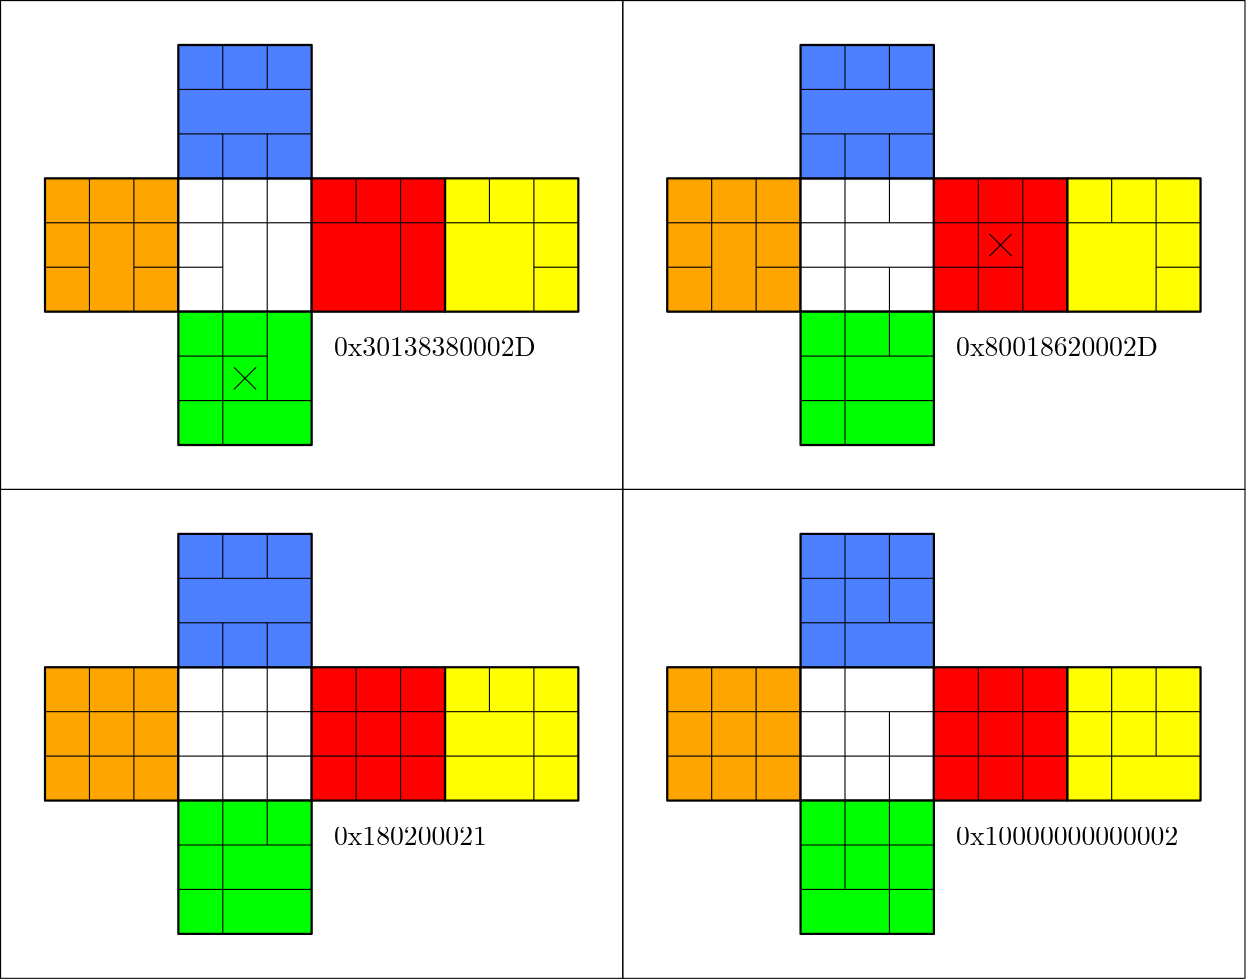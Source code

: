 <?xml version="1.0"?>
<!DOCTYPE ipe SYSTEM "ipe.dtd">
<ipe version="70218" creator="Ipe 7.2.24">
<info created="D:20221217203729" modified="D:20230113142706"/>
<ipestyle name="basic">
<symbol name="arrow/arc(spx)">
<path stroke="sym-stroke" fill="sym-stroke" pen="sym-pen">
0 0 m
-1 0.333 l
-1 -0.333 l
h
</path>
</symbol>
<symbol name="arrow/farc(spx)">
<path stroke="sym-stroke" fill="white" pen="sym-pen">
0 0 m
-1 0.333 l
-1 -0.333 l
h
</path>
</symbol>
<symbol name="arrow/ptarc(spx)">
<path stroke="sym-stroke" fill="sym-stroke" pen="sym-pen">
0 0 m
-1 0.333 l
-0.8 0 l
-1 -0.333 l
h
</path>
</symbol>
<symbol name="arrow/fptarc(spx)">
<path stroke="sym-stroke" fill="white" pen="sym-pen">
0 0 m
-1 0.333 l
-0.8 0 l
-1 -0.333 l
h
</path>
</symbol>
<symbol name="mark/circle(sx)" transformations="translations">
<path fill="sym-stroke">
0.6 0 0 0.6 0 0 e
0.4 0 0 0.4 0 0 e
</path>
</symbol>
<symbol name="mark/disk(sx)" transformations="translations">
<path fill="sym-stroke">
0.6 0 0 0.6 0 0 e
</path>
</symbol>
<symbol name="mark/fdisk(sfx)" transformations="translations">
<group>
<path fill="sym-fill">
0.5 0 0 0.5 0 0 e
</path>
<path fill="sym-stroke" fillrule="eofill">
0.6 0 0 0.6 0 0 e
0.4 0 0 0.4 0 0 e
</path>
</group>
</symbol>
<symbol name="mark/box(sx)" transformations="translations">
<path fill="sym-stroke" fillrule="eofill">
-0.6 -0.6 m
0.6 -0.6 l
0.6 0.6 l
-0.6 0.6 l
h
-0.4 -0.4 m
0.4 -0.4 l
0.4 0.4 l
-0.4 0.4 l
h
</path>
</symbol>
<symbol name="mark/square(sx)" transformations="translations">
<path fill="sym-stroke">
-0.6 -0.6 m
0.6 -0.6 l
0.6 0.6 l
-0.6 0.6 l
h
</path>
</symbol>
<symbol name="mark/fsquare(sfx)" transformations="translations">
<group>
<path fill="sym-fill">
-0.5 -0.5 m
0.5 -0.5 l
0.5 0.5 l
-0.5 0.5 l
h
</path>
<path fill="sym-stroke" fillrule="eofill">
-0.6 -0.6 m
0.6 -0.6 l
0.6 0.6 l
-0.6 0.6 l
h
-0.4 -0.4 m
0.4 -0.4 l
0.4 0.4 l
-0.4 0.4 l
h
</path>
</group>
</symbol>
<symbol name="mark/cross(sx)" transformations="translations">
<group>
<path fill="sym-stroke">
-0.43 -0.57 m
0.57 0.43 l
0.43 0.57 l
-0.57 -0.43 l
h
</path>
<path fill="sym-stroke">
-0.43 0.57 m
0.57 -0.43 l
0.43 -0.57 l
-0.57 0.43 l
h
</path>
</group>
</symbol>
<symbol name="arrow/fnormal(spx)">
<path stroke="sym-stroke" fill="white" pen="sym-pen">
0 0 m
-1 0.333 l
-1 -0.333 l
h
</path>
</symbol>
<symbol name="arrow/pointed(spx)">
<path stroke="sym-stroke" fill="sym-stroke" pen="sym-pen">
0 0 m
-1 0.333 l
-0.8 0 l
-1 -0.333 l
h
</path>
</symbol>
<symbol name="arrow/fpointed(spx)">
<path stroke="sym-stroke" fill="white" pen="sym-pen">
0 0 m
-1 0.333 l
-0.8 0 l
-1 -0.333 l
h
</path>
</symbol>
<symbol name="arrow/linear(spx)">
<path stroke="sym-stroke" pen="sym-pen">
-1 0.333 m
0 0 l
-1 -0.333 l
</path>
</symbol>
<symbol name="arrow/fdouble(spx)">
<path stroke="sym-stroke" fill="white" pen="sym-pen">
0 0 m
-1 0.333 l
-1 -0.333 l
h
-1 0 m
-2 0.333 l
-2 -0.333 l
h
</path>
</symbol>
<symbol name="arrow/double(spx)">
<path stroke="sym-stroke" fill="sym-stroke" pen="sym-pen">
0 0 m
-1 0.333 l
-1 -0.333 l
h
-1 0 m
-2 0.333 l
-2 -0.333 l
h
</path>
</symbol>
<symbol name="arrow/mid-normal(spx)">
<path stroke="sym-stroke" fill="sym-stroke" pen="sym-pen">
0.5 0 m
-0.5 0.333 l
-0.5 -0.333 l
h
</path>
</symbol>
<symbol name="arrow/mid-fnormal(spx)">
<path stroke="sym-stroke" fill="white" pen="sym-pen">
0.5 0 m
-0.5 0.333 l
-0.5 -0.333 l
h
</path>
</symbol>
<symbol name="arrow/mid-pointed(spx)">
<path stroke="sym-stroke" fill="sym-stroke" pen="sym-pen">
0.5 0 m
-0.5 0.333 l
-0.3 0 l
-0.5 -0.333 l
h
</path>
</symbol>
<symbol name="arrow/mid-fpointed(spx)">
<path stroke="sym-stroke" fill="white" pen="sym-pen">
0.5 0 m
-0.5 0.333 l
-0.3 0 l
-0.5 -0.333 l
h
</path>
</symbol>
<symbol name="arrow/mid-double(spx)">
<path stroke="sym-stroke" fill="sym-stroke" pen="sym-pen">
1 0 m
0 0.333 l
0 -0.333 l
h
0 0 m
-1 0.333 l
-1 -0.333 l
h
</path>
</symbol>
<symbol name="arrow/mid-fdouble(spx)">
<path stroke="sym-stroke" fill="white" pen="sym-pen">
1 0 m
0 0.333 l
0 -0.333 l
h
0 0 m
-1 0.333 l
-1 -0.333 l
h
</path>
</symbol>
<anglesize name="22.5 deg" value="22.5"/>
<anglesize name="30 deg" value="30"/>
<anglesize name="45 deg" value="45"/>
<anglesize name="60 deg" value="60"/>
<anglesize name="90 deg" value="90"/>
<arrowsize name="large" value="10"/>
<arrowsize name="small" value="5"/>
<arrowsize name="tiny" value="3"/>
<color name="blue" value="0 0 1"/>
<color name="brown" value="0.647 0.165 0.165"/>
<color name="darkblue" value="0 0 0.545"/>
<color name="darkcyan" value="0 0.545 0.545"/>
<color name="darkgray" value="0.663"/>
<color name="darkgreen" value="0 0.392 0"/>
<color name="darkmagenta" value="0.545 0 0.545"/>
<color name="darkorange" value="1 0.549 0"/>
<color name="darkred" value="0.545 0 0"/>
<color name="gold" value="1 0.843 0"/>
<color name="gray" value="0.745"/>
<color name="green" value="0 1 0"/>
<color name="lightblue" value="0.678 0.847 0.902"/>
<color name="lightcyan" value="0.878 1 1"/>
<color name="lightgray" value="0.827"/>
<color name="lightgreen" value="0.565 0.933 0.565"/>
<color name="lightyellow" value="1 1 0.878"/>
<color name="navy" value="0 0 0.502"/>
<color name="orange" value="1 0.647 0"/>
<color name="pink" value="1 0.753 0.796"/>
<color name="purple" value="0.627 0.125 0.941"/>
<color name="red" value="1 0 0"/>
<color name="seagreen" value="0.18 0.545 0.341"/>
<color name="turquoise" value="0.251 0.878 0.816"/>
<color name="violet" value="0.933 0.51 0.933"/>
<color name="yellow" value="1 1 0"/>
<dashstyle name="dash dot dotted" value="[4 2 1 2 1 2] 0"/>
<dashstyle name="dash dotted" value="[4 2 1 2] 0"/>
<dashstyle name="dashed" value="[4] 0"/>
<dashstyle name="dotted" value="[1 3] 0"/>
<gridsize name="10 pts (~3.5 mm)" value="10"/>
<gridsize name="14 pts (~5 mm)" value="14"/>
<gridsize name="16 pts (~6 mm)" value="16"/>
<gridsize name="20 pts (~7 mm)" value="20"/>
<gridsize name="28 pts (~10 mm)" value="28"/>
<gridsize name="32 pts (~12 mm)" value="32"/>
<gridsize name="4 pts" value="4"/>
<gridsize name="56 pts (~20 mm)" value="56"/>
<gridsize name="8 pts (~3 mm)" value="8"/>
<opacity name="10%" value="0.1"/>
<opacity name="30%" value="0.3"/>
<opacity name="50%" value="0.5"/>
<opacity name="75%" value="0.75"/>
<pen name="fat" value="1.2"/>
<pen name="heavier" value="0.8"/>
<pen name="ultrafat" value="2"/>
<symbolsize name="large" value="5"/>
<symbolsize name="small" value="2"/>
<symbolsize name="tiny" value="1.1"/>
<textsize name="Huge" value="\Huge"/>
<textsize name="LARGE" value="\LARGE"/>
<textsize name="Large" value="\Large"/>
<textsize name="footnote" value="\footnotesize"/>
<textsize name="huge" value="\huge"/>
<textsize name="large" value="\large"/>
<textsize name="small" value="\small"/>
<textsize name="tiny" value="\tiny"/>
<textstyle name="center" begin="\begin{center}" end="\end{center}"/>
<textstyle name="item" begin="\begin{itemize}\item{}" end="\end{itemize}"/>
<textstyle name="itemize" begin="\begin{itemize}" end="\end{itemize}"/>
<tiling name="falling" angle="-60" step="4" width="1"/>
<tiling name="rising" angle="30" step="4" width="1"/>
</ipestyle>
<page>
<layer name="alpha"/>
<view layers="alpha" active="alpha"/>
<path layer="alpha" matrix="1 0 0 1 -48 64" stroke="black" fill="orange" pen="heavier">
128 704 m
128 656 l
176 656 l
176 704 l
h
</path>
<path matrix="1 0 0 1 -48 64" stroke="black" fill="white" pen="heavier">
176 656 m
176 704 l
224 704 l
224 656 l
h
</path>
<path matrix="1 0 0 1 -48 64" stroke="black" fill="yellow" pen="heavier">
272 656 m
272 704 l
320 704 l
320 656 l
h
</path>
<path matrix="1 0 0 1 -48 64" stroke="black" fill="green" pen="heavier">
176 656 m
176 608 l
224 608 l
224 656 l
h
</path>
<path matrix="1 0 0 1 -48 64" stroke="black" fill="0.3 0.5 1" pen="heavier">
176 704 m
176 752 l
224 752 l
224 704 l
h
</path>
<path matrix="1 0 0 1 -96 64" stroke="black" fill="red" pen="heavier">
272 656 m
272 704 l
320 704 l
320 656 l
h
</path>
<text matrix="1 0 0 1 -56 64" transformations="translations" pos="240 640" stroke="black" type="label" width="72.644" height="6.808" depth="0" valign="baseline">0x30138380002D</text>
<path matrix="1 0 0 1 -48 64" stroke="black">
112 768 m
112 592 l
336 592 l
336 768 l
h
</path>
<path matrix="1 0 0 1 176 64" stroke="black" fill="orange" pen="heavier">
128 704 m
128 656 l
176 656 l
176 704 l
h
</path>
<path matrix="1 0 0 1 176 64" stroke="black" fill="white" pen="heavier">
176 656 m
176 704 l
224 704 l
224 656 l
h
</path>
<path matrix="1 0 0 1 176 64" stroke="black" fill="yellow" pen="heavier">
272 656 m
272 704 l
320 704 l
320 656 l
h
</path>
<path matrix="1 0 0 1 176 64" stroke="black" fill="green" pen="heavier">
176 656 m
176 608 l
224 608 l
224 656 l
h
</path>
<path matrix="1 0 0 1 176 64" stroke="black" fill="0.3 0.5 1" pen="heavier">
176 704 m
176 752 l
224 752 l
224 704 l
h
</path>
<path matrix="1 0 0 1 128 64" stroke="black" fill="red" pen="heavier">
272 656 m
272 704 l
320 704 l
320 656 l
h
</path>
<text matrix="1 0 0 1 168 64" transformations="translations" pos="240 640" stroke="black" type="label" width="72.644" height="6.808" depth="0" valign="baseline">0x80018620002D</text>
<path matrix="1 0 0 1 176 64" stroke="black">
112 768 m
112 592 l
336 592 l
336 768 l
h
</path>
<path matrix="1 0 0 1 -48 -112" stroke="black" fill="orange" pen="heavier">
128 704 m
128 656 l
176 656 l
176 704 l
h
</path>
<path matrix="1 0 0 1 -48 -112" stroke="black" fill="white" pen="heavier">
176 656 m
176 704 l
224 704 l
224 656 l
h
</path>
<path matrix="1 0 0 1 -48 -112" stroke="black" fill="yellow" pen="heavier">
272 656 m
272 704 l
320 704 l
320 656 l
h
</path>
<path matrix="1 0 0 1 -48 -112" stroke="black" fill="green" pen="heavier">
176 656 m
176 608 l
224 608 l
224 656 l
h
</path>
<path matrix="1 0 0 1 -48 -112" stroke="black" fill="0.3 0.5 1" pen="heavier">
176 704 m
176 752 l
224 752 l
224 704 l
h
</path>
<path matrix="1 0 0 1 -96 -112" stroke="black" fill="red" pen="heavier">
272 656 m
272 704 l
320 704 l
320 656 l
h
</path>
<text matrix="1 0 0 1 -56 -112" transformations="translations" pos="240 640" stroke="black" type="label" width="55.071" height="6.42" depth="0" valign="baseline">0x180200021</text>
<path matrix="1 0 0 1 -48 -112" stroke="black">
112 768 m
112 592 l
336 592 l
336 768 l
h
</path>
<path matrix="1 0 0 1 176 -112" stroke="black" fill="orange" pen="heavier">
128 704 m
128 656 l
176 656 l
176 704 l
h
</path>
<path matrix="1 0 0 1 176 -112" stroke="black" fill="white" pen="heavier">
176 656 m
176 704 l
224 704 l
224 656 l
h
</path>
<path matrix="1 0 0 1 176 -112" stroke="black" fill="yellow" pen="heavier">
272 656 m
272 704 l
320 704 l
320 656 l
h
</path>
<path matrix="1 0 0 1 176 -112" stroke="black" fill="green" pen="heavier">
176 656 m
176 608 l
224 608 l
224 656 l
h
</path>
<path matrix="1 0 0 1 176 -112" stroke="black" fill="0.3 0.5 1" pen="heavier">
176 704 m
176 752 l
224 752 l
224 704 l
h
</path>
<path matrix="1 0 0 1 128 -112" stroke="black" fill="red" pen="heavier">
272 656 m
272 704 l
320 704 l
320 656 l
h
</path>
<text matrix="1 0 0 1 168 -112" transformations="translations" pos="240 640" stroke="black" type="label" width="79.978" height="6.42" depth="0" valign="baseline">0x10000000000002</text>
<path matrix="1 0 0 1 176 -112" stroke="black">
112 768 m
112 592 l
336 592 l
336 768 l
h
</path>
<path matrix="0.5 0 0 0.5 52 324" stroke="black">
192 752 m
208 736 l
</path>
<path matrix="0.5 0 0 0.5 52 324" stroke="black">
192 736 m
208 752 l
</path>
<path stroke="black">
128 800 m
176 800 l
</path>
<path stroke="black">
144 816 m
144 800 l
</path>
<path stroke="black">
160 816 m
160 800 l
</path>
<path stroke="black">
128 784 m
176 784 l
</path>
<path stroke="black">
144 784 m
144 672 l
</path>
<path stroke="black">
160 688 m
160 784 l
</path>
<path stroke="black">
128 704 m
160 704 l
</path>
<path stroke="black">
128 688 m
176 688 l
</path>
<path stroke="black">
80 752 m
272 752 l
</path>
<path stroke="black">
256 768 m
256 720 l
</path>
<path stroke="black">
256 736 m
272 736 l
</path>
<path stroke="black">
208 768 m
208 720 l
</path>
<path stroke="black">
192 768 m
192 752 l
</path>
<path stroke="black">
112 736 m
144 736 l
</path>
<path stroke="black">
112 752 m
112 720 l
</path>
<path stroke="black">
96 752 m
96 720 l
</path>
<path stroke="black">
80 736 m
96 736 l
</path>
<path stroke="black">
96 768 m
96 752 l
</path>
<path stroke="black">
112 768 m
112 752 l
</path>
<path stroke="black">
240 768 m
240 752 l
</path>
<path matrix="0.5 0 0 0.5 324 372" stroke="black">
192 752 m
208 736 l
</path>
<path matrix="0.5 0 0 0.5 324 372" stroke="black">
192 736 m
208 752 l
</path>
<path stroke="black">
320 768 m
320 720 l
</path>
<path stroke="black">
336 768 m
336 720 l
</path>
<path stroke="black">
368 816 m
368 800 l
</path>
<path stroke="black">
384 816 m
384 800 l
</path>
<path stroke="black">
352 800 m
400 800 l
</path>
<path stroke="black">
352 784 m
400 784 l
</path>
<path stroke="black">
368 784 m
368 672 l
</path>
<path stroke="black">
384 784 m
384 752 l
</path>
<path stroke="black">
384 736 m
384 704 l
</path>
<path stroke="black">
352 704 m
400 704 l
</path>
<path stroke="black">
352 688 m
400 688 l
</path>
<path stroke="black">
304 736 m
320 736 l
</path>
<path stroke="black">
336 736 m
432 736 l
</path>
<path stroke="black">
480 736 m
496 736 l
</path>
<path stroke="black">
496 752 m
304 752 l
</path>
<path stroke="black">
416 768 m
416 720 l
</path>
<path stroke="black">
432 768 m
432 720 l
</path>
<path stroke="black">
464 768 m
464 752 l
</path>
<path stroke="black">
480 768 m
480 720 l
</path>
<path stroke="black">
128 624 m
176 624 l
</path>
<path stroke="black">
144 640 m
144 624 l
</path>
<path stroke="black">
160 640 m
160 624 l
</path>
<path stroke="black">
128 608 m
176 608 l
</path>
<path stroke="black">
144 608 m
144 496 l
</path>
<path stroke="black">
160 608 m
160 528 l
</path>
<path stroke="black">
128 528 m
176 528 l
</path>
<path stroke="black">
128 512 m
176 512 l
</path>
<path stroke="black">
80 576 m
272 576 l
</path>
<path stroke="black">
272 560 m
80 560 l
</path>
<path stroke="black">
96 592 m
96 544 l
</path>
<path stroke="black">
112 592 m
112 544 l
</path>
<path stroke="black">
192 592 m
192 544 l
</path>
<path stroke="black">
208 592 m
208 544 l
</path>
<path stroke="black">
240 592 m
240 576 l
</path>
<path stroke="black">
256 592 m
256 544 l
</path>
<path stroke="black">
304 576 m
496 576 l
</path>
<path stroke="black">
304 560 m
496 560 l
</path>
<path stroke="black">
320 592 m
320 544 l
</path>
<path stroke="black">
336 592 m
336 544 l
</path>
<path stroke="black">
384 640 m
384 608 l
</path>
<path stroke="black">
352 624 m
400 624 l
</path>
<path stroke="black">
352 608 m
400 608 l
</path>
<path stroke="black">
384 576 m
384 496 l
</path>
<path stroke="black">
368 512 m
368 640 l
</path>
<path stroke="black">
352 512 m
400 512 l
</path>
<path stroke="black">
352 528 m
400 528 l
</path>
<path stroke="black">
416 592 m
416 544 l
</path>
<path stroke="black">
432 592 m
432 544 l
</path>
<path stroke="black">
464 592 m
464 544 l
</path>
<path stroke="black">
480 560 m
480 592 l
</path>
</page>
</ipe>
